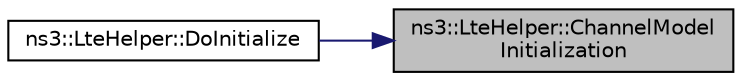 digraph "ns3::LteHelper::ChannelModelInitialization"
{
 // LATEX_PDF_SIZE
  edge [fontname="Helvetica",fontsize="10",labelfontname="Helvetica",labelfontsize="10"];
  node [fontname="Helvetica",fontsize="10",shape=record];
  rankdir="RL";
  Node1 [label="ns3::LteHelper::ChannelModel\lInitialization",height=0.2,width=0.4,color="black", fillcolor="grey75", style="filled", fontcolor="black",tooltip="Function that performs a channel model initialization of all component carriers."];
  Node1 -> Node2 [dir="back",color="midnightblue",fontsize="10",style="solid",fontname="Helvetica"];
  Node2 [label="ns3::LteHelper::DoInitialize",height=0.2,width=0.4,color="black", fillcolor="white", style="filled",URL="$classns3_1_1_lte_helper.html#a4acf9e9b86dc00f643a54d3e34b4c315",tooltip="Initialize() implementation."];
}
